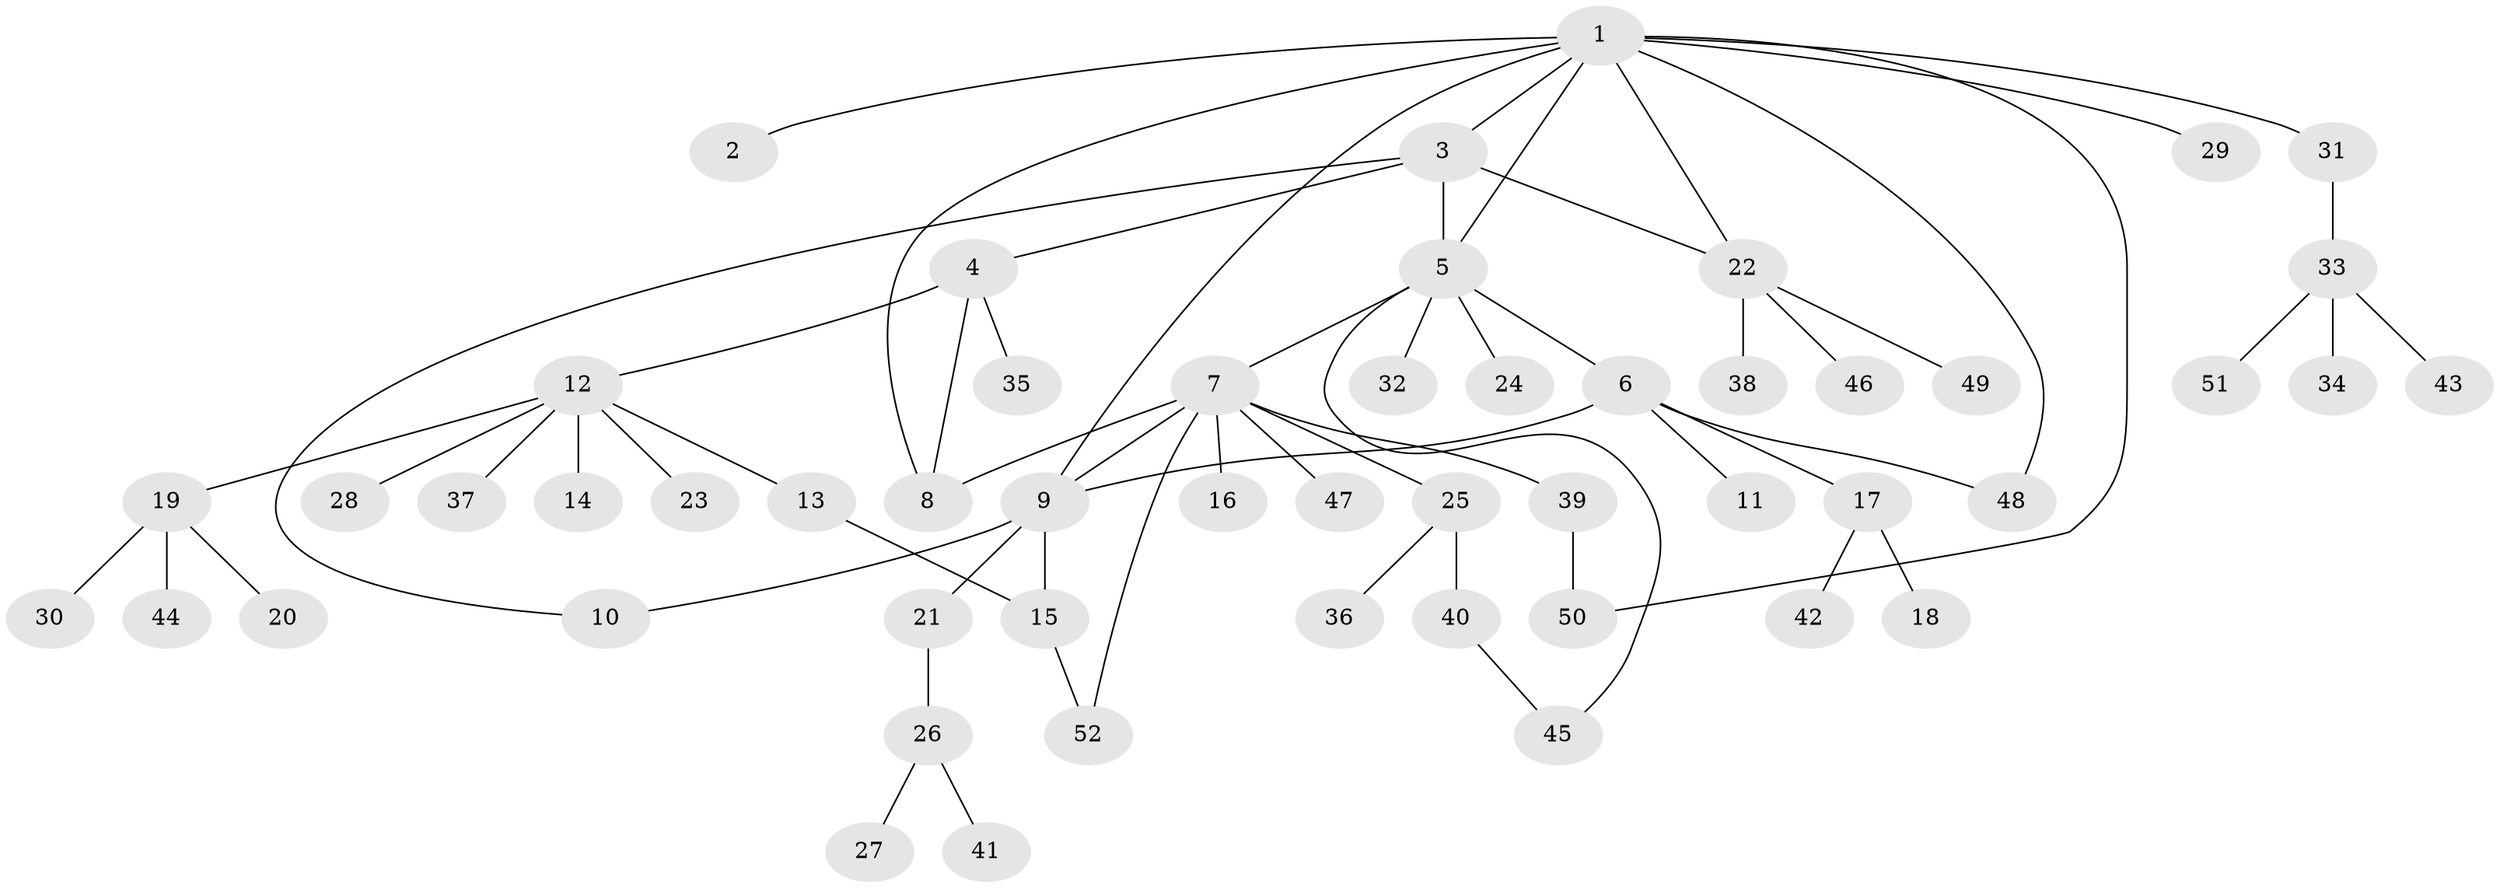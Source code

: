 // coarse degree distribution, {13: 0.038461538461538464, 1: 0.5769230769230769, 4: 0.07692307692307693, 6: 0.038461538461538464, 8: 0.038461538461538464, 3: 0.07692307692307693, 2: 0.15384615384615385}
// Generated by graph-tools (version 1.1) at 2025/19/03/04/25 18:19:45]
// undirected, 52 vertices, 63 edges
graph export_dot {
graph [start="1"]
  node [color=gray90,style=filled];
  1;
  2;
  3;
  4;
  5;
  6;
  7;
  8;
  9;
  10;
  11;
  12;
  13;
  14;
  15;
  16;
  17;
  18;
  19;
  20;
  21;
  22;
  23;
  24;
  25;
  26;
  27;
  28;
  29;
  30;
  31;
  32;
  33;
  34;
  35;
  36;
  37;
  38;
  39;
  40;
  41;
  42;
  43;
  44;
  45;
  46;
  47;
  48;
  49;
  50;
  51;
  52;
  1 -- 2;
  1 -- 3;
  1 -- 5;
  1 -- 8;
  1 -- 9;
  1 -- 22;
  1 -- 29;
  1 -- 31;
  1 -- 48;
  1 -- 50;
  3 -- 4;
  3 -- 5;
  3 -- 10;
  3 -- 22;
  4 -- 8;
  4 -- 12;
  4 -- 35;
  5 -- 6;
  5 -- 7;
  5 -- 24;
  5 -- 32;
  5 -- 45;
  6 -- 9;
  6 -- 11;
  6 -- 17;
  6 -- 48;
  7 -- 8;
  7 -- 9;
  7 -- 16;
  7 -- 25;
  7 -- 39;
  7 -- 47;
  7 -- 52;
  9 -- 10;
  9 -- 15;
  9 -- 21;
  12 -- 13;
  12 -- 14;
  12 -- 19;
  12 -- 23;
  12 -- 28;
  12 -- 37;
  13 -- 15;
  15 -- 52;
  17 -- 18;
  17 -- 42;
  19 -- 20;
  19 -- 30;
  19 -- 44;
  21 -- 26;
  22 -- 38;
  22 -- 46;
  22 -- 49;
  25 -- 36;
  25 -- 40;
  26 -- 27;
  26 -- 41;
  31 -- 33;
  33 -- 34;
  33 -- 43;
  33 -- 51;
  39 -- 50;
  40 -- 45;
}
